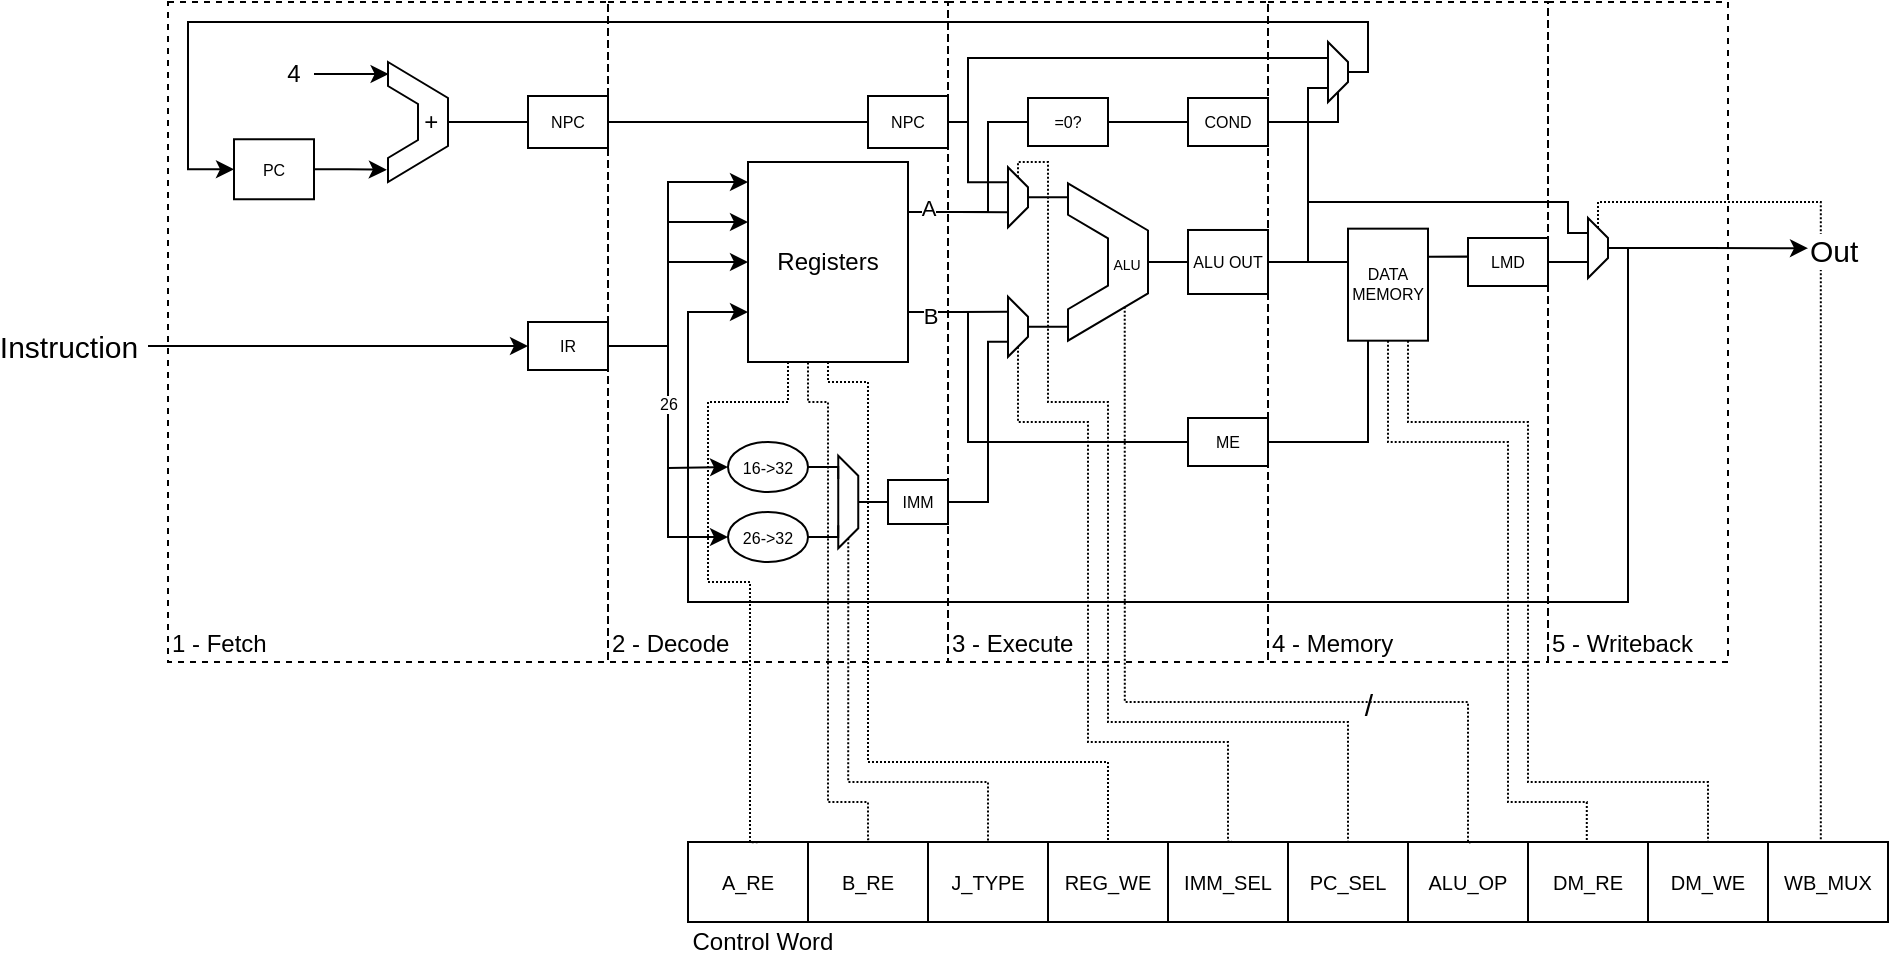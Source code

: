 <mxfile version="19.0.3" type="device"><diagram id="1nVtLDaKGcqMPuXJcWt8" name="Page-1"><mxGraphModel dx="793" dy="585" grid="1" gridSize="10" guides="1" tooltips="1" connect="1" arrows="1" fold="1" page="1" pageScale="1" pageWidth="827" pageHeight="1169" math="0" shadow="0"><root><mxCell id="0"/><mxCell id="1" parent="0"/><mxCell id="x1ynW58VEcnk9TKtg5Ro-52" value="" style="endArrow=none;html=1;rounded=0;fontSize=7;exitX=1;exitY=0.25;exitDx=0;exitDy=0;entryX=0;entryY=0.5;entryDx=0;entryDy=0;" parent="1" source="x1ynW58VEcnk9TKtg5Ro-15" target="x1ynW58VEcnk9TKtg5Ro-50" edge="1"><mxGeometry width="50" height="50" relative="1" as="geometry"><mxPoint x="480" y="510" as="sourcePoint"/><mxPoint x="530" y="440" as="targetPoint"/><Array as="points"><mxPoint x="520" y="505"/><mxPoint x="520" y="460"/></Array></mxGeometry></mxCell><mxCell id="x1ynW58VEcnk9TKtg5Ro-49" value="" style="endArrow=none;html=1;rounded=0;fontSize=7;entryX=0;entryY=0.5;entryDx=0;entryDy=0;exitX=1;exitY=0.75;exitDx=0;exitDy=0;endFill=0;" parent="1" source="x1ynW58VEcnk9TKtg5Ro-15" target="x1ynW58VEcnk9TKtg5Ro-48" edge="1"><mxGeometry width="50" height="50" relative="1" as="geometry"><mxPoint x="660" y="650" as="sourcePoint"/><mxPoint x="710" y="600" as="targetPoint"/><Array as="points"><mxPoint x="510" y="555"/><mxPoint x="510" y="590"/><mxPoint x="510" y="620"/></Array></mxGeometry></mxCell><mxCell id="x1ynW58VEcnk9TKtg5Ro-27" style="edgeStyle=orthogonalEdgeStyle;rounded=0;orthogonalLoop=1;jettySize=auto;html=1;exitX=1;exitY=0.25;exitDx=0;exitDy=0;entryX=0.75;entryY=1;entryDx=0;entryDy=0;endArrow=none;endFill=0;align=center;" parent="1" source="x1ynW58VEcnk9TKtg5Ro-15" target="x1ynW58VEcnk9TKtg5Ro-34" edge="1"><mxGeometry relative="1" as="geometry"><mxPoint x="520" y="495" as="targetPoint"/></mxGeometry></mxCell><mxCell id="x1ynW58VEcnk9TKtg5Ro-29" value="A" style="edgeLabel;html=1;align=center;verticalAlign=middle;resizable=0;points=[];" parent="x1ynW58VEcnk9TKtg5Ro-27" vertex="1" connectable="0"><mxGeometry x="0.311" y="1" relative="1" as="geometry"><mxPoint x="-23" y="-1" as="offset"/></mxGeometry></mxCell><mxCell id="x1ynW58VEcnk9TKtg5Ro-28" style="edgeStyle=orthogonalEdgeStyle;rounded=0;orthogonalLoop=1;jettySize=auto;html=1;exitX=1;exitY=0.75;exitDx=0;exitDy=0;entryX=0.25;entryY=1;entryDx=0;entryDy=0;endArrow=none;endFill=0;" parent="1" source="x1ynW58VEcnk9TKtg5Ro-15" target="x1ynW58VEcnk9TKtg5Ro-35" edge="1"><mxGeometry relative="1" as="geometry"><mxPoint x="520" y="545" as="targetPoint"/></mxGeometry></mxCell><mxCell id="x1ynW58VEcnk9TKtg5Ro-30" value="B" style="edgeLabel;html=1;align=center;verticalAlign=middle;resizable=0;points=[];" parent="x1ynW58VEcnk9TKtg5Ro-28" vertex="1" connectable="0"><mxGeometry x="0.212" y="-1" relative="1" as="geometry"><mxPoint x="-20" y="1" as="offset"/></mxGeometry></mxCell><mxCell id="x1ynW58VEcnk9TKtg5Ro-90" style="edgeStyle=orthogonalEdgeStyle;rounded=0;orthogonalLoop=1;jettySize=auto;html=1;fontSize=8;endArrow=none;endFill=0;entryX=0.5;entryY=0;entryDx=0;entryDy=0;startArrow=classic;startFill=1;exitX=0;exitY=0.75;exitDx=0;exitDy=0;" parent="1" source="x1ynW58VEcnk9TKtg5Ro-15" target="x1ynW58VEcnk9TKtg5Ro-100" edge="1"><mxGeometry relative="1" as="geometry"><mxPoint x="730" y="670" as="targetPoint"/><mxPoint x="380" y="550" as="sourcePoint"/><Array as="points"><mxPoint x="370" y="555"/><mxPoint x="370" y="700"/><mxPoint x="840" y="700"/><mxPoint x="840" y="523"/></Array></mxGeometry></mxCell><mxCell id="x1ynW58VEcnk9TKtg5Ro-116" style="edgeStyle=orthogonalEdgeStyle;rounded=0;orthogonalLoop=1;jettySize=auto;html=1;exitX=0.5;exitY=1;exitDx=0;exitDy=0;dashed=1;dashPattern=1 1;fontSize=10;startArrow=none;startFill=0;endArrow=none;endFill=0;entryX=0.35;entryY=0.005;entryDx=0;entryDy=0;entryPerimeter=0;" parent="1" source="x1ynW58VEcnk9TKtg5Ro-15" target="x1ynW58VEcnk9TKtg5Ro-79" edge="1"><mxGeometry relative="1" as="geometry"><mxPoint x="480" y="750" as="targetPoint"/><Array as="points"><mxPoint x="440" y="590"/><mxPoint x="460" y="590"/><mxPoint x="460" y="780"/><mxPoint x="580" y="780"/></Array></mxGeometry></mxCell><mxCell id="x1ynW58VEcnk9TKtg5Ro-15" value="Registers" style="rounded=0;whiteSpace=wrap;html=1;" parent="1" vertex="1"><mxGeometry x="400" y="480" width="80" height="100" as="geometry"/></mxCell><mxCell id="x1ynW58VEcnk9TKtg5Ro-19" value="" style="endArrow=classic;html=1;rounded=0;entryX=0;entryY=0.1;entryDx=0;entryDy=0;exitX=1;exitY=0.5;exitDx=0;exitDy=0;entryPerimeter=0;" parent="1" source="x1ynW58VEcnk9TKtg5Ro-10" target="x1ynW58VEcnk9TKtg5Ro-15" edge="1"><mxGeometry width="50" height="50" relative="1" as="geometry"><mxPoint x="360" y="520" as="sourcePoint"/><mxPoint x="590" y="525" as="targetPoint"/><Array as="points"><mxPoint x="360" y="572"/><mxPoint x="360" y="490"/></Array></mxGeometry></mxCell><mxCell id="x1ynW58VEcnk9TKtg5Ro-21" value="1 - Fetch" style="group;dashed=1;strokeWidth=1;strokeColor=default;align=left;verticalAlign=bottom;rounded=0;container=0;" parent="1" vertex="1" connectable="0"><mxGeometry x="110" y="400" width="220" height="330" as="geometry"/></mxCell><mxCell id="x1ynW58VEcnk9TKtg5Ro-42" style="edgeStyle=orthogonalEdgeStyle;rounded=0;orthogonalLoop=1;jettySize=auto;html=1;exitX=1;exitY=0.5;exitDx=0;exitDy=0;entryX=0;entryY=0.5;entryDx=0;entryDy=0;fontSize=7;endArrow=none;endFill=0;" parent="1" source="x1ynW58VEcnk9TKtg5Ro-26" target="x1ynW58VEcnk9TKtg5Ro-41" edge="1"><mxGeometry relative="1" as="geometry"/></mxCell><mxCell id="x1ynW58VEcnk9TKtg5Ro-120" style="edgeStyle=orthogonalEdgeStyle;rounded=0;orthogonalLoop=1;jettySize=auto;html=1;exitX=0.709;exitY=0.785;exitDx=0;exitDy=0;entryX=0.652;entryY=0.005;entryDx=0;entryDy=0;entryPerimeter=0;dashed=1;dashPattern=1 1;fontSize=10;startArrow=none;startFill=0;endArrow=none;endFill=0;exitPerimeter=0;" parent="1" source="x1ynW58VEcnk9TKtg5Ro-26" target="x1ynW58VEcnk9TKtg5Ro-79" edge="1"><mxGeometry relative="1" as="geometry"><Array as="points"><mxPoint x="588" y="750"/><mxPoint x="760" y="750"/><mxPoint x="760" y="820"/></Array></mxGeometry></mxCell><mxCell id="x1ynW58VEcnk9TKtg5Ro-121" value="/" style="edgeLabel;html=1;align=center;verticalAlign=middle;resizable=0;points=[];fontSize=15;labelBackgroundColor=none;" parent="x1ynW58VEcnk9TKtg5Ro-120" vertex="1" connectable="0"><mxGeometry x="0.734" y="-1" relative="1" as="geometry"><mxPoint x="-49" y="-12" as="offset"/></mxGeometry></mxCell><mxCell id="x1ynW58VEcnk9TKtg5Ro-26" value="&lt;font style=&quot;font-size: 7px;&quot;&gt;&amp;nbsp;&amp;nbsp; &amp;nbsp; &amp;nbsp; &amp;nbsp;&amp;nbsp; ALU&lt;/font&gt;" style="shape=stencil(tZXRjoIwEEW/pq+bQsPq6wb1PyqOS2NtSdvV3b93oGCs0I0IJISkc7mHIb1DCcttySsgKS0J25A0TSjFO66vT2tuKyicL164EXwvwSvWGX2Cqzi4liFUCUa4WmVbQr/wmfpieaGVQojQygbKg44wLhR66a+Hta//C1YV8s/gwLRNNtXd68yPbAFqskSnIbPre95OZ6KGvSaL7NQ81ORNJsuxEgsxy/e8OH0b/aMOfVdUO2oDA8JdFlL6AYt9YMXruesJnXzWF/h/moawnVsK9eC+/wxaP5sKWI0FPGWMTvOvx9qz0P+ZTfOzsf7Q/sL+FVLbaHKwHgkPHguDmWs8vcQ2VX+ONIUb);whiteSpace=wrap;html=1;rounded=0;strokeColor=default;strokeWidth=1;fillColor=none;" parent="1" vertex="1"><mxGeometry x="560" y="490.65" width="40" height="78.69" as="geometry"/></mxCell><mxCell id="x1ynW58VEcnk9TKtg5Ro-38" style="edgeStyle=orthogonalEdgeStyle;rounded=0;orthogonalLoop=1;jettySize=auto;html=1;exitX=0.5;exitY=0;exitDx=0;exitDy=0;entryX=0;entryY=0.087;entryDx=0;entryDy=0;entryPerimeter=0;fontSize=7;endArrow=none;endFill=0;" parent="1" source="x1ynW58VEcnk9TKtg5Ro-34" target="x1ynW58VEcnk9TKtg5Ro-26" edge="1"><mxGeometry relative="1" as="geometry"/></mxCell><mxCell id="x1ynW58VEcnk9TKtg5Ro-114" style="edgeStyle=orthogonalEdgeStyle;rounded=0;orthogonalLoop=1;jettySize=auto;html=1;exitX=0.25;exitY=1;exitDx=0;exitDy=0;entryX=0.058;entryY=0.003;entryDx=0;entryDy=0;entryPerimeter=0;fontSize=10;startArrow=none;startFill=0;endArrow=none;endFill=0;dashed=1;dashPattern=1 1;" parent="1" source="x1ynW58VEcnk9TKtg5Ro-15" target="x1ynW58VEcnk9TKtg5Ro-79" edge="1"><mxGeometry relative="1" as="geometry"><Array as="points"><mxPoint x="420" y="600"/><mxPoint x="380" y="600"/><mxPoint x="380" y="690"/><mxPoint x="401" y="690"/></Array></mxGeometry></mxCell><mxCell id="x1ynW58VEcnk9TKtg5Ro-119" style="edgeStyle=orthogonalEdgeStyle;rounded=0;orthogonalLoop=1;jettySize=auto;html=1;exitX=0;exitY=0.5;exitDx=0;exitDy=0;entryX=0.55;entryY=0.014;entryDx=0;entryDy=0;entryPerimeter=0;dashed=1;dashPattern=1 1;fontSize=10;startArrow=none;startFill=0;endArrow=none;endFill=0;" parent="1" source="x1ynW58VEcnk9TKtg5Ro-34" target="x1ynW58VEcnk9TKtg5Ro-79" edge="1"><mxGeometry relative="1" as="geometry"><Array as="points"><mxPoint x="535" y="480"/><mxPoint x="550" y="480"/><mxPoint x="550" y="600"/><mxPoint x="580" y="600"/><mxPoint x="580" y="760"/><mxPoint x="700" y="760"/></Array></mxGeometry></mxCell><mxCell id="x1ynW58VEcnk9TKtg5Ro-34" value="" style="shape=trapezoid;perimeter=trapezoidPerimeter;whiteSpace=wrap;html=1;fixedSize=1;rounded=0;strokeColor=default;strokeWidth=1;fillColor=none;rotation=90;size=10;" parent="1" vertex="1"><mxGeometry x="520" y="492.63" width="30" height="10" as="geometry"/></mxCell><mxCell id="x1ynW58VEcnk9TKtg5Ro-39" style="edgeStyle=orthogonalEdgeStyle;rounded=0;orthogonalLoop=1;jettySize=auto;html=1;exitX=0.5;exitY=0;exitDx=0;exitDy=0;entryX=0;entryY=0.913;entryDx=0;entryDy=0;entryPerimeter=0;fontSize=7;endArrow=none;endFill=0;" parent="1" source="x1ynW58VEcnk9TKtg5Ro-35" target="x1ynW58VEcnk9TKtg5Ro-26" edge="1"><mxGeometry relative="1" as="geometry"/></mxCell><mxCell id="x1ynW58VEcnk9TKtg5Ro-115" style="edgeStyle=orthogonalEdgeStyle;rounded=0;orthogonalLoop=1;jettySize=auto;html=1;exitX=0.375;exitY=1.002;exitDx=0;exitDy=0;entryX=0.152;entryY=-0.034;entryDx=0;entryDy=0;entryPerimeter=0;dashed=1;dashPattern=1 1;fontSize=10;startArrow=none;startFill=0;endArrow=none;endFill=0;exitPerimeter=0;" parent="1" source="x1ynW58VEcnk9TKtg5Ro-15" target="x1ynW58VEcnk9TKtg5Ro-79" edge="1"><mxGeometry relative="1" as="geometry"><Array as="points"><mxPoint x="430" y="600"/><mxPoint x="440" y="600"/><mxPoint x="440" y="800"/><mxPoint x="460" y="800"/><mxPoint x="460" y="819"/></Array></mxGeometry></mxCell><mxCell id="x1ynW58VEcnk9TKtg5Ro-118" style="edgeStyle=orthogonalEdgeStyle;rounded=0;orthogonalLoop=1;jettySize=auto;html=1;exitX=1;exitY=0.5;exitDx=0;exitDy=0;entryX=0.453;entryY=-0.008;entryDx=0;entryDy=0;entryPerimeter=0;dashed=1;dashPattern=1 1;fontSize=10;startArrow=none;startFill=0;endArrow=none;endFill=0;" parent="1" source="x1ynW58VEcnk9TKtg5Ro-35" target="x1ynW58VEcnk9TKtg5Ro-79" edge="1"><mxGeometry relative="1" as="geometry"><Array as="points"><mxPoint x="535" y="610"/><mxPoint x="570" y="610"/><mxPoint x="570" y="770"/><mxPoint x="640" y="770"/><mxPoint x="640" y="820"/></Array></mxGeometry></mxCell><mxCell id="x1ynW58VEcnk9TKtg5Ro-35" value="" style="shape=trapezoid;perimeter=trapezoidPerimeter;whiteSpace=wrap;html=1;fixedSize=1;rounded=0;strokeColor=default;strokeWidth=1;fillColor=none;rotation=90;size=10;" parent="1" vertex="1"><mxGeometry x="520" y="557.38" width="30" height="10" as="geometry"/></mxCell><mxCell id="x1ynW58VEcnk9TKtg5Ro-58" style="edgeStyle=orthogonalEdgeStyle;rounded=0;orthogonalLoop=1;jettySize=auto;html=1;exitX=1;exitY=0.5;exitDx=0;exitDy=0;entryX=0.75;entryY=1;entryDx=0;entryDy=0;fontSize=7;endArrow=none;endFill=0;" parent="1" source="x1ynW58VEcnk9TKtg5Ro-41" target="x1ynW58VEcnk9TKtg5Ro-56" edge="1"><mxGeometry relative="1" as="geometry"><Array as="points"><mxPoint x="680" y="530"/><mxPoint x="680" y="443"/><mxPoint x="690" y="443"/></Array></mxGeometry></mxCell><mxCell id="x1ynW58VEcnk9TKtg5Ro-96" style="edgeStyle=orthogonalEdgeStyle;rounded=0;orthogonalLoop=1;jettySize=auto;html=1;exitX=1;exitY=0.5;exitDx=0;exitDy=0;entryX=0;entryY=0.25;entryDx=0;entryDy=0;fontSize=8;endArrow=none;endFill=0;" parent="1" source="x1ynW58VEcnk9TKtg5Ro-41" target="x1ynW58VEcnk9TKtg5Ro-94" edge="1"><mxGeometry relative="1" as="geometry"><Array as="points"><mxPoint x="700" y="530"/></Array></mxGeometry></mxCell><mxCell id="x1ynW58VEcnk9TKtg5Ro-104" style="edgeStyle=orthogonalEdgeStyle;rounded=0;orthogonalLoop=1;jettySize=auto;html=1;exitX=1;exitY=0.5;exitDx=0;exitDy=0;entryX=0.25;entryY=1;entryDx=0;entryDy=0;fontSize=8;endArrow=none;endFill=0;" parent="1" source="x1ynW58VEcnk9TKtg5Ro-41" target="x1ynW58VEcnk9TKtg5Ro-100" edge="1"><mxGeometry relative="1" as="geometry"><Array as="points"><mxPoint x="680" y="530"/><mxPoint x="680" y="500"/><mxPoint x="810" y="500"/><mxPoint x="810" y="515"/></Array></mxGeometry></mxCell><mxCell id="x1ynW58VEcnk9TKtg5Ro-41" value="ALU OUT" style="rounded=0;whiteSpace=wrap;html=1;fontSize=8;" parent="1" vertex="1"><mxGeometry x="620" y="513.99" width="40" height="32.01" as="geometry"/></mxCell><mxCell id="x1ynW58VEcnk9TKtg5Ro-47" style="edgeStyle=orthogonalEdgeStyle;rounded=0;orthogonalLoop=1;jettySize=auto;html=1;exitX=1;exitY=0.5;exitDx=0;exitDy=0;entryX=0.75;entryY=1;entryDx=0;entryDy=0;fontSize=7;endArrow=none;endFill=0;" parent="1" source="x1ynW58VEcnk9TKtg5Ro-45" target="x1ynW58VEcnk9TKtg5Ro-35" edge="1"><mxGeometry relative="1" as="geometry"><Array as="points"><mxPoint x="520" y="650"/><mxPoint x="520" y="570"/></Array></mxGeometry></mxCell><mxCell id="x1ynW58VEcnk9TKtg5Ro-45" value="IMM" style="rounded=0;whiteSpace=wrap;html=1;fontSize=8;" parent="1" vertex="1"><mxGeometry x="470" y="639" width="30" height="22" as="geometry"/></mxCell><mxCell id="x1ynW58VEcnk9TKtg5Ro-108" style="edgeStyle=orthogonalEdgeStyle;rounded=0;orthogonalLoop=1;jettySize=auto;html=1;exitX=1;exitY=0.5;exitDx=0;exitDy=0;entryX=0.25;entryY=1;entryDx=0;entryDy=0;fontSize=8;startArrow=none;startFill=0;endArrow=none;endFill=0;" parent="1" source="x1ynW58VEcnk9TKtg5Ro-48" target="x1ynW58VEcnk9TKtg5Ro-94" edge="1"><mxGeometry relative="1" as="geometry"/></mxCell><mxCell id="x1ynW58VEcnk9TKtg5Ro-48" value="ME" style="rounded=0;whiteSpace=wrap;html=1;fontSize=8;" parent="1" vertex="1"><mxGeometry x="620" y="608" width="40" height="24" as="geometry"/></mxCell><mxCell id="x1ynW58VEcnk9TKtg5Ro-55" style="edgeStyle=orthogonalEdgeStyle;rounded=0;orthogonalLoop=1;jettySize=auto;html=1;exitX=1;exitY=0.5;exitDx=0;exitDy=0;entryX=0;entryY=0.5;entryDx=0;entryDy=0;fontSize=7;endArrow=none;endFill=0;" parent="1" source="x1ynW58VEcnk9TKtg5Ro-50" target="x1ynW58VEcnk9TKtg5Ro-54" edge="1"><mxGeometry relative="1" as="geometry"/></mxCell><mxCell id="x1ynW58VEcnk9TKtg5Ro-50" value="=0?" style="rounded=0;whiteSpace=wrap;html=1;fontSize=8;" parent="1" vertex="1"><mxGeometry x="540" y="448" width="40" height="24" as="geometry"/></mxCell><mxCell id="x1ynW58VEcnk9TKtg5Ro-51" style="edgeStyle=orthogonalEdgeStyle;rounded=0;orthogonalLoop=1;jettySize=auto;html=1;exitX=1;exitY=0.5;exitDx=0;exitDy=0;entryX=0;entryY=0.5;entryDx=0;entryDy=0;fontSize=7;endArrow=none;endFill=0;" parent="1" source="x1ynW58VEcnk9TKtg5Ro-7" target="x1ynW58VEcnk9TKtg5Ro-59" edge="1"><mxGeometry relative="1" as="geometry"><Array as="points"><mxPoint x="400" y="460"/><mxPoint x="400" y="460"/></Array></mxGeometry></mxCell><mxCell id="x1ynW58VEcnk9TKtg5Ro-57" style="edgeStyle=orthogonalEdgeStyle;rounded=0;orthogonalLoop=1;jettySize=auto;html=1;exitX=1;exitY=0.5;exitDx=0;exitDy=0;entryX=1;entryY=0.5;entryDx=0;entryDy=0;fontSize=7;endArrow=none;endFill=0;" parent="1" source="x1ynW58VEcnk9TKtg5Ro-54" target="x1ynW58VEcnk9TKtg5Ro-56" edge="1"><mxGeometry relative="1" as="geometry"/></mxCell><mxCell id="x1ynW58VEcnk9TKtg5Ro-54" value="COND" style="rounded=0;whiteSpace=wrap;html=1;fontSize=8;" parent="1" vertex="1"><mxGeometry x="620" y="448" width="40" height="24" as="geometry"/></mxCell><mxCell id="x1ynW58VEcnk9TKtg5Ro-106" style="edgeStyle=orthogonalEdgeStyle;rounded=0;orthogonalLoop=1;jettySize=auto;html=1;exitX=0.5;exitY=0;exitDx=0;exitDy=0;fontSize=8;startArrow=none;startFill=0;endArrow=classic;endFill=1;entryX=0;entryY=0.5;entryDx=0;entryDy=0;" parent="1" source="x1ynW58VEcnk9TKtg5Ro-56" target="x1ynW58VEcnk9TKtg5Ro-2" edge="1"><mxGeometry relative="1" as="geometry"><mxPoint x="340.0" y="330" as="targetPoint"/><Array as="points"><mxPoint x="710" y="435"/><mxPoint x="710" y="410"/><mxPoint x="120" y="410"/><mxPoint x="120" y="484"/></Array></mxGeometry></mxCell><mxCell id="x1ynW58VEcnk9TKtg5Ro-56" value="" style="shape=trapezoid;perimeter=trapezoidPerimeter;whiteSpace=wrap;html=1;fixedSize=1;rounded=0;strokeColor=default;strokeWidth=1;fillColor=none;rotation=90;size=10;" parent="1" vertex="1"><mxGeometry x="680" y="430" width="30" height="10" as="geometry"/></mxCell><mxCell id="x1ynW58VEcnk9TKtg5Ro-63" style="edgeStyle=orthogonalEdgeStyle;rounded=0;orthogonalLoop=1;jettySize=auto;html=1;exitX=1;exitY=0.5;exitDx=0;exitDy=0;entryX=0.25;entryY=1;entryDx=0;entryDy=0;fontSize=7;endArrow=none;endFill=0;" parent="1" source="x1ynW58VEcnk9TKtg5Ro-59" target="x1ynW58VEcnk9TKtg5Ro-34" edge="1"><mxGeometry relative="1" as="geometry"><Array as="points"><mxPoint x="510" y="460"/><mxPoint x="510" y="490"/></Array></mxGeometry></mxCell><mxCell id="x1ynW58VEcnk9TKtg5Ro-64" style="edgeStyle=orthogonalEdgeStyle;rounded=0;orthogonalLoop=1;jettySize=auto;html=1;exitX=1;exitY=0.5;exitDx=0;exitDy=0;entryX=0.25;entryY=1;entryDx=0;entryDy=0;fontSize=7;endArrow=none;endFill=0;" parent="1" source="x1ynW58VEcnk9TKtg5Ro-59" target="x1ynW58VEcnk9TKtg5Ro-56" edge="1"><mxGeometry relative="1" as="geometry"><Array as="points"><mxPoint x="510" y="460"/><mxPoint x="510" y="428"/><mxPoint x="690" y="428"/></Array></mxGeometry></mxCell><mxCell id="x1ynW58VEcnk9TKtg5Ro-59" value="NPC" style="rounded=0;whiteSpace=wrap;html=1;fontSize=8;" parent="1" vertex="1"><mxGeometry x="460" y="447" width="40" height="26" as="geometry"/></mxCell><mxCell id="x1ynW58VEcnk9TKtg5Ro-60" value="" style="endArrow=classic;html=1;rounded=0;fontSize=7;exitX=1;exitY=0.5;exitDx=0;exitDy=0;entryX=0;entryY=0.3;entryDx=0;entryDy=0;entryPerimeter=0;" parent="1" source="x1ynW58VEcnk9TKtg5Ro-10" target="x1ynW58VEcnk9TKtg5Ro-15" edge="1"><mxGeometry width="50" height="50" relative="1" as="geometry"><mxPoint x="520" y="540" as="sourcePoint"/><mxPoint x="570" y="490" as="targetPoint"/><Array as="points"><mxPoint x="360" y="572"/><mxPoint x="360" y="510"/></Array></mxGeometry></mxCell><mxCell id="x1ynW58VEcnk9TKtg5Ro-61" value="" style="endArrow=classic;html=1;rounded=0;fontSize=7;exitX=1;exitY=0.5;exitDx=0;exitDy=0;entryX=0;entryY=0.5;entryDx=0;entryDy=0;" parent="1" source="x1ynW58VEcnk9TKtg5Ro-10" target="x1ynW58VEcnk9TKtg5Ro-15" edge="1"><mxGeometry width="50" height="50" relative="1" as="geometry"><mxPoint x="330" y="571" as="sourcePoint"/><mxPoint x="400" y="529" as="targetPoint"/><Array as="points"><mxPoint x="360" y="572"/><mxPoint x="360" y="530"/></Array></mxGeometry></mxCell><mxCell id="x1ynW58VEcnk9TKtg5Ro-78" value="" style="shape=table;startSize=0;container=1;collapsible=0;childLayout=tableLayout;rounded=0;fontSize=12;strokeColor=default;strokeWidth=1;fillColor=none;swimlaneFillColor=none;" parent="1" vertex="1"><mxGeometry x="370" y="820" width="600" height="40" as="geometry"/></mxCell><mxCell id="x1ynW58VEcnk9TKtg5Ro-79" value="" style="shape=tableRow;horizontal=0;startSize=0;swimlaneHead=0;swimlaneBody=0;top=0;left=0;bottom=0;right=0;collapsible=0;dropTarget=0;fillColor=none;points=[[0,0.5],[1,0.5]];portConstraint=eastwest;rounded=0;fontSize=7;strokeColor=default;strokeWidth=1;" parent="x1ynW58VEcnk9TKtg5Ro-78" vertex="1"><mxGeometry width="600" height="40" as="geometry"/></mxCell><mxCell id="x1ynW58VEcnk9TKtg5Ro-80" value="&lt;font style=&quot;font-size: 10px;&quot;&gt;A_RE&lt;/font&gt;" style="shape=partialRectangle;html=1;whiteSpace=wrap;connectable=0;overflow=hidden;fillColor=none;top=0;left=0;bottom=0;right=0;pointerEvents=1;rounded=0;fontSize=10;strokeColor=default;strokeWidth=1;" parent="x1ynW58VEcnk9TKtg5Ro-79" vertex="1"><mxGeometry width="60" height="40" as="geometry"><mxRectangle width="60" height="40" as="alternateBounds"/></mxGeometry></mxCell><mxCell id="x1ynW58VEcnk9TKtg5Ro-81" value="&lt;div style=&quot;font-size: 10px;&quot;&gt;&lt;font style=&quot;font-size: 10px;&quot;&gt;B_RE&lt;/font&gt;&lt;/div&gt;" style="shape=partialRectangle;html=1;whiteSpace=wrap;connectable=0;overflow=hidden;fillColor=none;top=0;left=0;bottom=0;right=0;pointerEvents=1;rounded=0;fontSize=10;strokeColor=default;strokeWidth=1;" parent="x1ynW58VEcnk9TKtg5Ro-79" vertex="1"><mxGeometry x="60" width="60" height="40" as="geometry"><mxRectangle width="60" height="40" as="alternateBounds"/></mxGeometry></mxCell><mxCell id="h8fpvyU6HgmhyYg5LJLw-16" value="J_TYPE" style="shape=partialRectangle;html=1;whiteSpace=wrap;connectable=0;overflow=hidden;fillColor=none;top=0;left=0;bottom=0;right=0;pointerEvents=1;rounded=0;fontSize=10;strokeColor=default;strokeWidth=1;" vertex="1" parent="x1ynW58VEcnk9TKtg5Ro-79"><mxGeometry x="120" width="60" height="40" as="geometry"><mxRectangle width="60" height="40" as="alternateBounds"/></mxGeometry></mxCell><mxCell id="x1ynW58VEcnk9TKtg5Ro-82" value="&lt;font style=&quot;font-size: 10px;&quot;&gt;REG_WE&lt;/font&gt;" style="shape=partialRectangle;html=1;whiteSpace=wrap;connectable=0;overflow=hidden;fillColor=none;top=0;left=0;bottom=0;right=0;pointerEvents=1;rounded=0;fontSize=10;strokeColor=default;strokeWidth=1;" parent="x1ynW58VEcnk9TKtg5Ro-79" vertex="1"><mxGeometry x="180" width="60" height="40" as="geometry"><mxRectangle width="60" height="40" as="alternateBounds"/></mxGeometry></mxCell><mxCell id="x1ynW58VEcnk9TKtg5Ro-83" value="&lt;font style=&quot;font-size: 10px;&quot;&gt;IMM_SEL&lt;/font&gt;" style="shape=partialRectangle;html=1;whiteSpace=wrap;connectable=0;overflow=hidden;fillColor=none;top=0;left=0;bottom=0;right=0;pointerEvents=1;rounded=0;fontSize=10;strokeColor=default;strokeWidth=1;" parent="x1ynW58VEcnk9TKtg5Ro-79" vertex="1"><mxGeometry x="240" width="60" height="40" as="geometry"><mxRectangle width="60" height="40" as="alternateBounds"/></mxGeometry></mxCell><mxCell id="x1ynW58VEcnk9TKtg5Ro-84" value="PC_SEL" style="shape=partialRectangle;html=1;whiteSpace=wrap;connectable=0;overflow=hidden;fillColor=none;top=0;left=0;bottom=0;right=0;pointerEvents=1;rounded=0;fontSize=10;strokeColor=default;strokeWidth=1;" parent="x1ynW58VEcnk9TKtg5Ro-79" vertex="1"><mxGeometry x="300" width="60" height="40" as="geometry"><mxRectangle width="60" height="40" as="alternateBounds"/></mxGeometry></mxCell><mxCell id="x1ynW58VEcnk9TKtg5Ro-85" value="ALU_OP" style="shape=partialRectangle;html=1;whiteSpace=wrap;connectable=0;overflow=hidden;fillColor=none;top=0;left=0;bottom=0;right=0;pointerEvents=1;rounded=0;fontSize=10;strokeColor=default;strokeWidth=1;" parent="x1ynW58VEcnk9TKtg5Ro-79" vertex="1"><mxGeometry x="360" width="60" height="40" as="geometry"><mxRectangle width="60" height="40" as="alternateBounds"/></mxGeometry></mxCell><mxCell id="x1ynW58VEcnk9TKtg5Ro-86" value="DM_RE" style="shape=partialRectangle;html=1;whiteSpace=wrap;connectable=0;overflow=hidden;fillColor=none;top=0;left=0;bottom=0;right=0;pointerEvents=1;rounded=0;fontSize=10;strokeColor=default;strokeWidth=1;" parent="x1ynW58VEcnk9TKtg5Ro-79" vertex="1"><mxGeometry x="420" width="60" height="40" as="geometry"><mxRectangle width="60" height="40" as="alternateBounds"/></mxGeometry></mxCell><mxCell id="x1ynW58VEcnk9TKtg5Ro-87" value="DM_WE" style="shape=partialRectangle;html=1;whiteSpace=wrap;connectable=0;overflow=hidden;fillColor=none;top=0;left=0;bottom=0;right=0;pointerEvents=1;rounded=0;fontSize=10;strokeColor=default;strokeWidth=1;" parent="x1ynW58VEcnk9TKtg5Ro-79" vertex="1"><mxGeometry x="480" width="60" height="40" as="geometry"><mxRectangle width="60" height="40" as="alternateBounds"/></mxGeometry></mxCell><mxCell id="x1ynW58VEcnk9TKtg5Ro-88" value="&lt;font style=&quot;font-size: 10px;&quot;&gt;WB_MUX&lt;/font&gt;" style="shape=partialRectangle;html=1;whiteSpace=wrap;connectable=0;overflow=hidden;fillColor=none;top=0;left=0;bottom=0;right=0;pointerEvents=1;rounded=0;fontSize=10;strokeColor=default;strokeWidth=1;" parent="x1ynW58VEcnk9TKtg5Ro-79" vertex="1"><mxGeometry x="540" width="60" height="40" as="geometry"><mxRectangle width="60" height="40" as="alternateBounds"/></mxGeometry></mxCell><mxCell id="x1ynW58VEcnk9TKtg5Ro-99" style="edgeStyle=orthogonalEdgeStyle;rounded=0;orthogonalLoop=1;jettySize=auto;html=1;exitX=1;exitY=0.25;exitDx=0;exitDy=0;entryX=0;entryY=0.5;entryDx=0;entryDy=0;fontSize=8;endArrow=none;endFill=0;" parent="1" source="x1ynW58VEcnk9TKtg5Ro-94" target="x1ynW58VEcnk9TKtg5Ro-98" edge="1"><mxGeometry relative="1" as="geometry"/></mxCell><mxCell id="x1ynW58VEcnk9TKtg5Ro-122" style="edgeStyle=orthogonalEdgeStyle;rounded=0;orthogonalLoop=1;jettySize=auto;html=1;exitX=0.5;exitY=1;exitDx=0;exitDy=0;entryX=0.749;entryY=-0.021;entryDx=0;entryDy=0;entryPerimeter=0;dashed=1;dashPattern=1 1;fontSize=15;startArrow=none;startFill=0;endArrow=none;endFill=0;" parent="1" source="x1ynW58VEcnk9TKtg5Ro-94" target="x1ynW58VEcnk9TKtg5Ro-79" edge="1"><mxGeometry relative="1" as="geometry"><Array as="points"><mxPoint x="720" y="620"/><mxPoint x="780" y="620"/><mxPoint x="780" y="800"/><mxPoint x="819" y="800"/></Array></mxGeometry></mxCell><mxCell id="x1ynW58VEcnk9TKtg5Ro-124" style="edgeStyle=orthogonalEdgeStyle;rounded=0;orthogonalLoop=1;jettySize=auto;html=1;exitX=0.75;exitY=1;exitDx=0;exitDy=0;entryX=0.85;entryY=-0.008;entryDx=0;entryDy=0;entryPerimeter=0;dashed=1;dashPattern=1 1;fontSize=15;startArrow=none;startFill=0;endArrow=none;endFill=0;" parent="1" source="x1ynW58VEcnk9TKtg5Ro-94" target="x1ynW58VEcnk9TKtg5Ro-79" edge="1"><mxGeometry relative="1" as="geometry"><Array as="points"><mxPoint x="730" y="610"/><mxPoint x="790" y="610"/><mxPoint x="790" y="790"/><mxPoint x="880" y="790"/></Array></mxGeometry></mxCell><mxCell id="x1ynW58VEcnk9TKtg5Ro-94" value="&lt;div&gt;DATA&lt;/div&gt;&lt;div&gt;MEMORY&lt;br&gt;&lt;/div&gt;" style="rounded=0;whiteSpace=wrap;html=1;fontSize=8;strokeColor=default;strokeWidth=1;fillColor=none;" parent="1" vertex="1"><mxGeometry x="700" y="513.33" width="40" height="56.01" as="geometry"/></mxCell><mxCell id="x1ynW58VEcnk9TKtg5Ro-101" style="edgeStyle=orthogonalEdgeStyle;rounded=0;orthogonalLoop=1;jettySize=auto;html=1;exitX=1;exitY=0.5;exitDx=0;exitDy=0;entryX=0.75;entryY=1;entryDx=0;entryDy=0;fontSize=8;endArrow=none;endFill=0;" parent="1" source="x1ynW58VEcnk9TKtg5Ro-98" target="x1ynW58VEcnk9TKtg5Ro-100" edge="1"><mxGeometry relative="1" as="geometry"/></mxCell><mxCell id="x1ynW58VEcnk9TKtg5Ro-98" value="LMD" style="rounded=0;whiteSpace=wrap;html=1;fontSize=8;" parent="1" vertex="1"><mxGeometry x="760" y="518" width="40" height="24" as="geometry"/></mxCell><mxCell id="x1ynW58VEcnk9TKtg5Ro-125" style="edgeStyle=orthogonalEdgeStyle;rounded=0;orthogonalLoop=1;jettySize=auto;html=1;exitX=0;exitY=0.5;exitDx=0;exitDy=0;entryX=0.944;entryY=-0.023;entryDx=0;entryDy=0;entryPerimeter=0;dashed=1;dashPattern=1 1;fontSize=15;startArrow=none;startFill=0;endArrow=none;endFill=0;" parent="1" source="x1ynW58VEcnk9TKtg5Ro-100" target="x1ynW58VEcnk9TKtg5Ro-79" edge="1"><mxGeometry relative="1" as="geometry"><Array as="points"><mxPoint x="825" y="500"/><mxPoint x="936" y="500"/></Array></mxGeometry></mxCell><mxCell id="x1ynW58VEcnk9TKtg5Ro-127" style="edgeStyle=orthogonalEdgeStyle;rounded=0;orthogonalLoop=1;jettySize=auto;html=1;exitX=0.5;exitY=0;exitDx=0;exitDy=0;fontSize=15;startArrow=none;startFill=0;endArrow=classic;endFill=1;" parent="1" source="x1ynW58VEcnk9TKtg5Ro-100" edge="1"><mxGeometry relative="1" as="geometry"><mxPoint x="930" y="523.091" as="targetPoint"/></mxGeometry></mxCell><mxCell id="x1ynW58VEcnk9TKtg5Ro-128" value="Out" style="edgeLabel;html=1;align=left;verticalAlign=middle;resizable=0;points=[];fontSize=15;" parent="x1ynW58VEcnk9TKtg5Ro-127" vertex="1" connectable="0"><mxGeometry x="0.352" relative="1" as="geometry"><mxPoint x="32" as="offset"/></mxGeometry></mxCell><mxCell id="x1ynW58VEcnk9TKtg5Ro-100" value="" style="shape=trapezoid;perimeter=trapezoidPerimeter;whiteSpace=wrap;html=1;fixedSize=1;rounded=0;strokeColor=default;strokeWidth=1;fillColor=none;rotation=90;size=10;" parent="1" vertex="1"><mxGeometry x="810" y="518" width="30" height="10" as="geometry"/></mxCell><mxCell id="x1ynW58VEcnk9TKtg5Ro-1" value="&amp;nbsp;&amp;nbsp;&amp;nbsp; +" style="shape=stencil(tZXRjoIwEEW/pq+bQsPq6wb1PyqOS2NtSdvV3b93oGCs0I0IJISkc7mHIb1DCcttySsgKS0J25A0TSjFO66vT2tuKyicL164EXwvwSvWGX2Cqzi4liFUCUa4WmVbQr/wmfpieaGVQojQygbKg44wLhR66a+Hta//C1YV8s/gwLRNNtXd68yPbAFqskSnIbPre95OZ6KGvSaL7NQ81ORNJsuxEgsxy/e8OH0b/aMOfVdUO2oDA8JdFlL6AYt9YMXruesJnXzWF/h/moawnVsK9eC+/wxaP5sKWI0FPGWMTvOvx9qz0P+ZTfOzsf7Q/sL+FVLbaHKwHgkPHguDmWs8vcQ2VX+ONIUb);whiteSpace=wrap;html=1;" parent="1" vertex="1"><mxGeometry x="220" y="430" width="30" height="60" as="geometry"/></mxCell><mxCell id="x1ynW58VEcnk9TKtg5Ro-3" style="edgeStyle=orthogonalEdgeStyle;rounded=0;orthogonalLoop=1;jettySize=auto;html=1;exitX=1;exitY=0.5;exitDx=0;exitDy=0;entryX=-0.019;entryY=0.898;entryDx=0;entryDy=0;entryPerimeter=0;" parent="1" source="x1ynW58VEcnk9TKtg5Ro-2" target="x1ynW58VEcnk9TKtg5Ro-1" edge="1"><mxGeometry relative="1" as="geometry"><Array as="points"><mxPoint x="200" y="484"/></Array></mxGeometry></mxCell><mxCell id="x1ynW58VEcnk9TKtg5Ro-2" value="PC" style="rounded=0;whiteSpace=wrap;html=1;fontSize=8;" parent="1" vertex="1"><mxGeometry x="143" y="468.63" width="40" height="30" as="geometry"/></mxCell><mxCell id="x1ynW58VEcnk9TKtg5Ro-5" style="edgeStyle=orthogonalEdgeStyle;rounded=0;orthogonalLoop=1;jettySize=auto;html=1;exitX=1;exitY=0.5;exitDx=0;exitDy=0;entryX=0.011;entryY=0.102;entryDx=0;entryDy=0;entryPerimeter=0;" parent="1" source="x1ynW58VEcnk9TKtg5Ro-4" target="x1ynW58VEcnk9TKtg5Ro-1" edge="1"><mxGeometry relative="1" as="geometry"/></mxCell><mxCell id="x1ynW58VEcnk9TKtg5Ro-4" value="4" style="text;html=1;strokeColor=none;fillColor=none;align=center;verticalAlign=middle;whiteSpace=wrap;rounded=0;" parent="1" vertex="1"><mxGeometry x="163" y="426" width="20" height="20" as="geometry"/></mxCell><mxCell id="x1ynW58VEcnk9TKtg5Ro-7" value="NPC" style="rounded=0;whiteSpace=wrap;html=1;fontSize=8;" parent="1" vertex="1"><mxGeometry x="290" y="447" width="40" height="26" as="geometry"/></mxCell><mxCell id="x1ynW58VEcnk9TKtg5Ro-8" style="edgeStyle=orthogonalEdgeStyle;rounded=0;orthogonalLoop=1;jettySize=auto;html=1;exitX=1;exitY=0.5;exitDx=0;exitDy=0;entryX=0;entryY=0.5;entryDx=0;entryDy=0;endArrow=none;endFill=0;" parent="1" source="x1ynW58VEcnk9TKtg5Ro-1" target="x1ynW58VEcnk9TKtg5Ro-7" edge="1"><mxGeometry relative="1" as="geometry"/></mxCell><mxCell id="x1ynW58VEcnk9TKtg5Ro-10" value="IR" style="rounded=0;whiteSpace=wrap;html=1;fontSize=8;" parent="1" vertex="1"><mxGeometry x="290" y="560" width="40" height="24" as="geometry"/></mxCell><mxCell id="x1ynW58VEcnk9TKtg5Ro-109" value="2 - Decode" style="group;dashed=1;strokeWidth=1;strokeColor=default;align=left;verticalAlign=bottom;rounded=0;container=0;perimeterSpacing=0;shadow=0;glass=0;sketch=0;fillColor=none;" parent="1" vertex="1" connectable="0"><mxGeometry x="330" y="400" width="170" height="330" as="geometry"/></mxCell><mxCell id="x1ynW58VEcnk9TKtg5Ro-110" value="3 - Execute" style="group;dashed=1;strokeWidth=1;strokeColor=default;align=left;verticalAlign=bottom;rounded=0;container=0;" parent="1" vertex="1" connectable="0"><mxGeometry x="500" y="400" width="160" height="330" as="geometry"/></mxCell><mxCell id="x1ynW58VEcnk9TKtg5Ro-112" value="4 - Memory" style="group;dashed=1;strokeWidth=1;strokeColor=default;align=left;verticalAlign=bottom;rounded=0;container=0;" parent="1" vertex="1" connectable="0"><mxGeometry x="660" y="400" width="140" height="330" as="geometry"/></mxCell><mxCell id="x1ynW58VEcnk9TKtg5Ro-113" value="5 - Writeback" style="group;dashed=1;strokeWidth=1;strokeColor=default;align=left;verticalAlign=bottom;rounded=0;container=0;" parent="1" vertex="1" connectable="0"><mxGeometry x="800" y="400" width="90" height="330" as="geometry"/></mxCell><mxCell id="x1ynW58VEcnk9TKtg5Ro-130" value="" style="endArrow=classic;html=1;rounded=0;fontSize=15;entryX=0;entryY=0.5;entryDx=0;entryDy=0;" parent="1" target="x1ynW58VEcnk9TKtg5Ro-10" edge="1"><mxGeometry width="50" height="50" relative="1" as="geometry"><mxPoint x="100" y="572" as="sourcePoint"/><mxPoint x="250" y="600" as="targetPoint"/></mxGeometry></mxCell><mxCell id="x1ynW58VEcnk9TKtg5Ro-131" value="Instruction" style="edgeLabel;html=1;align=center;verticalAlign=middle;resizable=0;points=[];fontSize=15;" parent="x1ynW58VEcnk9TKtg5Ro-130" vertex="1" connectable="0"><mxGeometry x="-0.897" y="-1" relative="1" as="geometry"><mxPoint x="-50" y="-1" as="offset"/></mxGeometry></mxCell><mxCell id="t2gwV9dh1lImjw9eWwZc-1" value="Control Word" style="text;html=1;strokeColor=none;fillColor=none;align=center;verticalAlign=middle;whiteSpace=wrap;rounded=0;" parent="1" vertex="1"><mxGeometry x="370" y="860" width="75" height="20" as="geometry"/></mxCell><mxCell id="h8fpvyU6HgmhyYg5LJLw-8" style="edgeStyle=orthogonalEdgeStyle;rounded=0;orthogonalLoop=1;jettySize=auto;html=1;exitX=0.5;exitY=0;exitDx=0;exitDy=0;entryX=0;entryY=0.5;entryDx=0;entryDy=0;endArrow=none;endFill=0;" edge="1" parent="1" source="h8fpvyU6HgmhyYg5LJLw-2" target="x1ynW58VEcnk9TKtg5Ro-45"><mxGeometry relative="1" as="geometry"/></mxCell><mxCell id="h8fpvyU6HgmhyYg5LJLw-17" style="edgeStyle=orthogonalEdgeStyle;rounded=0;orthogonalLoop=1;jettySize=auto;html=1;exitX=1;exitY=0.5;exitDx=0;exitDy=0;entryX=0.25;entryY=-0.008;entryDx=0;entryDy=0;entryPerimeter=0;fontSize=8;startArrow=none;startFill=0;endArrow=none;endFill=0;dashed=1;dashPattern=1 1;" edge="1" parent="1" source="h8fpvyU6HgmhyYg5LJLw-2" target="x1ynW58VEcnk9TKtg5Ro-79"><mxGeometry relative="1" as="geometry"><Array as="points"><mxPoint x="450" y="790"/><mxPoint x="520" y="790"/></Array></mxGeometry></mxCell><mxCell id="h8fpvyU6HgmhyYg5LJLw-2" value="" style="shape=trapezoid;perimeter=trapezoidPerimeter;whiteSpace=wrap;html=1;fixedSize=1;rounded=0;strokeColor=default;strokeWidth=1;fillColor=none;rotation=90;size=10;" vertex="1" parent="1"><mxGeometry x="427" y="645" width="46.25" height="10" as="geometry"/></mxCell><mxCell id="h8fpvyU6HgmhyYg5LJLw-13" style="edgeStyle=orthogonalEdgeStyle;rounded=0;orthogonalLoop=1;jettySize=auto;html=1;exitX=1;exitY=0.5;exitDx=0;exitDy=0;entryX=0.25;entryY=1;entryDx=0;entryDy=0;fontSize=8;endArrow=none;endFill=0;" edge="1" parent="1" source="h8fpvyU6HgmhyYg5LJLw-3" target="h8fpvyU6HgmhyYg5LJLw-2"><mxGeometry relative="1" as="geometry"/></mxCell><mxCell id="h8fpvyU6HgmhyYg5LJLw-3" value="16-&amp;gt;32" style="ellipse;whiteSpace=wrap;html=1;fontSize=8;" vertex="1" parent="1"><mxGeometry x="390" y="620" width="40" height="25" as="geometry"/></mxCell><mxCell id="h8fpvyU6HgmhyYg5LJLw-10" style="edgeStyle=orthogonalEdgeStyle;rounded=0;orthogonalLoop=1;jettySize=auto;html=1;exitX=0;exitY=0.5;exitDx=0;exitDy=0;fontSize=8;endArrow=none;endFill=0;entryX=1;entryY=0.5;entryDx=0;entryDy=0;startArrow=classic;startFill=1;" edge="1" parent="1" source="h8fpvyU6HgmhyYg5LJLw-4" target="x1ynW58VEcnk9TKtg5Ro-10"><mxGeometry relative="1" as="geometry"><mxPoint x="340" y="580" as="targetPoint"/></mxGeometry></mxCell><mxCell id="h8fpvyU6HgmhyYg5LJLw-14" style="edgeStyle=orthogonalEdgeStyle;rounded=0;orthogonalLoop=1;jettySize=auto;html=1;exitX=1;exitY=0.5;exitDx=0;exitDy=0;entryX=0.75;entryY=1;entryDx=0;entryDy=0;fontSize=8;endArrow=none;endFill=0;" edge="1" parent="1" source="h8fpvyU6HgmhyYg5LJLw-4" target="h8fpvyU6HgmhyYg5LJLw-2"><mxGeometry relative="1" as="geometry"/></mxCell><mxCell id="h8fpvyU6HgmhyYg5LJLw-4" value="26-&amp;gt;32" style="ellipse;whiteSpace=wrap;html=1;fontSize=8;" vertex="1" parent="1"><mxGeometry x="390" y="655" width="40" height="25" as="geometry"/></mxCell><mxCell id="h8fpvyU6HgmhyYg5LJLw-9" value="" style="endArrow=classic;html=1;rounded=0;fontSize=8;exitX=1;exitY=0.5;exitDx=0;exitDy=0;entryX=0;entryY=0.5;entryDx=0;entryDy=0;endFill=1;" edge="1" parent="1" source="x1ynW58VEcnk9TKtg5Ro-10" target="h8fpvyU6HgmhyYg5LJLw-3"><mxGeometry width="50" height="50" relative="1" as="geometry"><mxPoint x="320" y="570" as="sourcePoint"/><mxPoint x="370" y="520" as="targetPoint"/><Array as="points"><mxPoint x="360" y="572"/><mxPoint x="360" y="633"/></Array></mxGeometry></mxCell><mxCell id="h8fpvyU6HgmhyYg5LJLw-15" value="26" style="edgeLabel;html=1;align=center;verticalAlign=middle;resizable=0;points=[];fontSize=8;" vertex="1" connectable="0" parent="h8fpvyU6HgmhyYg5LJLw-9"><mxGeometry x="-0.169" y="2" relative="1" as="geometry"><mxPoint x="-2" y="8" as="offset"/></mxGeometry></mxCell></root></mxGraphModel></diagram></mxfile>
